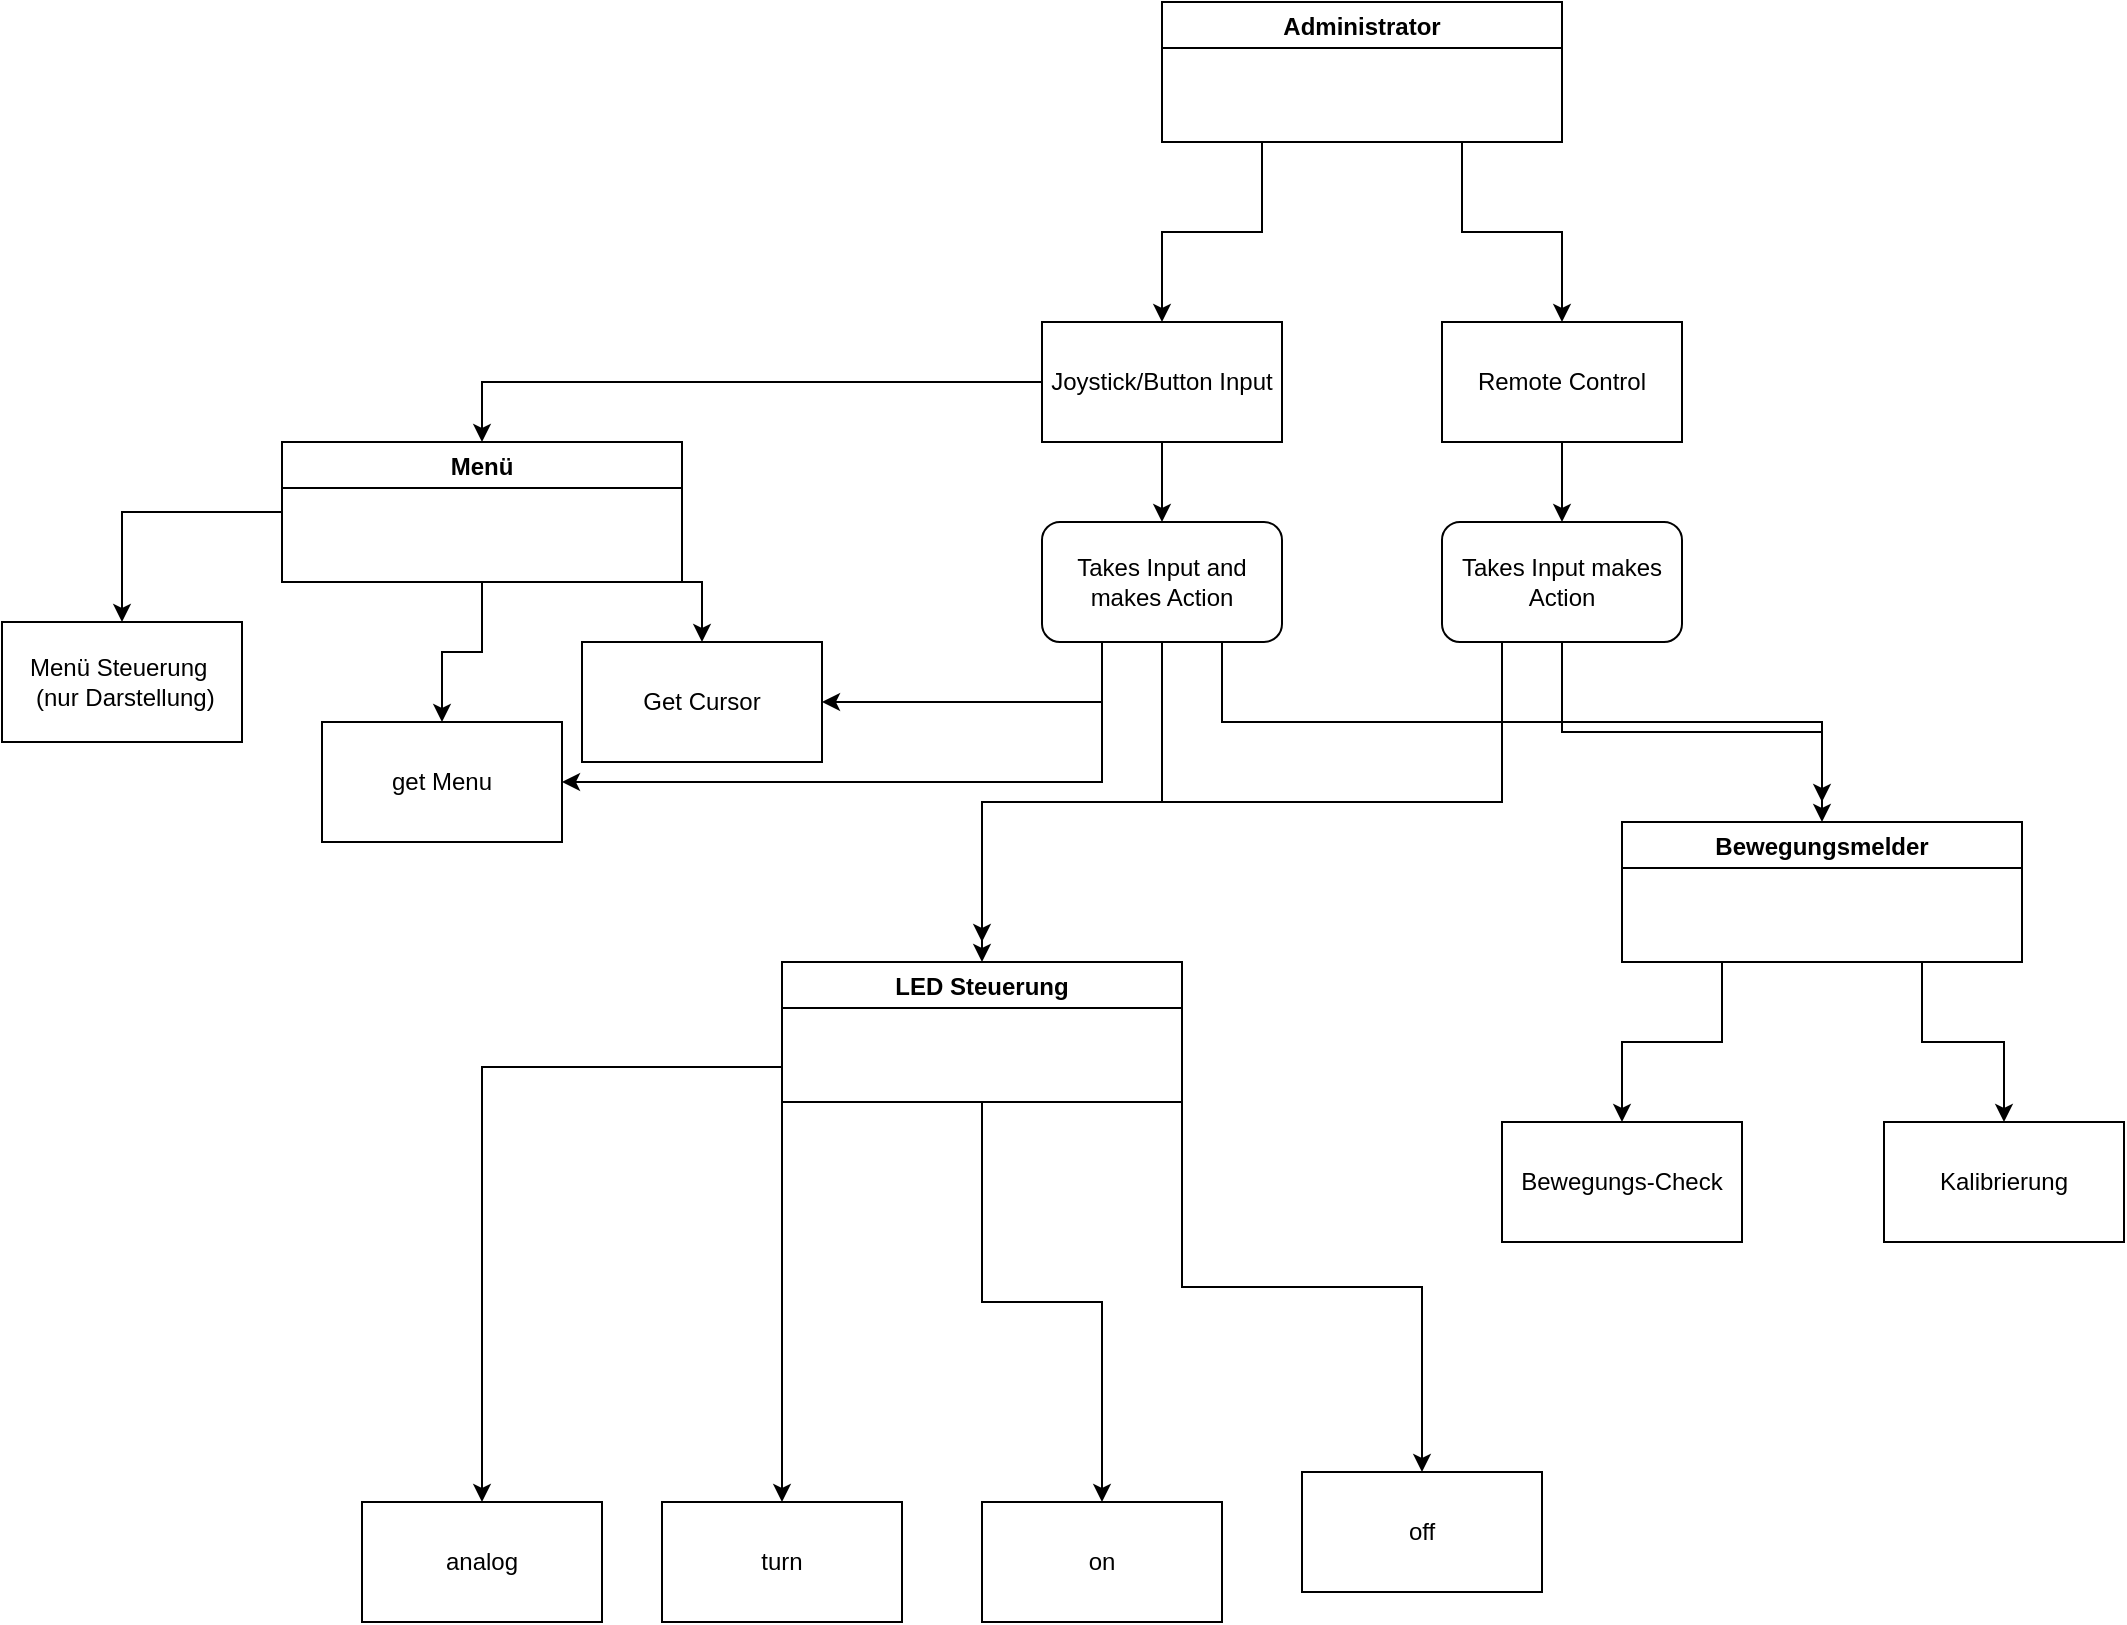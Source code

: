 <mxfile version="14.5.1" type="device"><diagram id="C5RBs43oDa-KdzZeNtuy" name="Page-1"><mxGraphModel dx="1662" dy="2031" grid="1" gridSize="10" guides="1" tooltips="1" connect="1" arrows="1" fold="1" page="1" pageScale="1" pageWidth="827" pageHeight="1169" math="0" shadow="0"><root><mxCell id="WIyWlLk6GJQsqaUBKTNV-0"/><mxCell id="WIyWlLk6GJQsqaUBKTNV-1" parent="WIyWlLk6GJQsqaUBKTNV-0"/><mxCell id="KCSQLbrCJZjur8Z_ML5--18" style="edgeStyle=orthogonalEdgeStyle;rounded=0;orthogonalLoop=1;jettySize=auto;html=1;exitX=0.75;exitY=1;exitDx=0;exitDy=0;entryX=0.5;entryY=0;entryDx=0;entryDy=0;" parent="WIyWlLk6GJQsqaUBKTNV-1" source="wamrE5rGd0Gxn3zn_BJu-1" target="wamrE5rGd0Gxn3zn_BJu-7" edge="1"><mxGeometry relative="1" as="geometry"/></mxCell><mxCell id="KCSQLbrCJZjur8Z_ML5--19" style="edgeStyle=orthogonalEdgeStyle;rounded=0;orthogonalLoop=1;jettySize=auto;html=1;exitX=0.25;exitY=1;exitDx=0;exitDy=0;" parent="WIyWlLk6GJQsqaUBKTNV-1" source="wamrE5rGd0Gxn3zn_BJu-1" target="wamrE5rGd0Gxn3zn_BJu-8" edge="1"><mxGeometry relative="1" as="geometry"/></mxCell><mxCell id="wamrE5rGd0Gxn3zn_BJu-1" value="Bewegungsmelder" style="swimlane;" parent="WIyWlLk6GJQsqaUBKTNV-1" vertex="1"><mxGeometry x="1110" y="260" width="200" height="70" as="geometry"/></mxCell><mxCell id="wamrE5rGd0Gxn3zn_BJu-41" style="edgeStyle=orthogonalEdgeStyle;rounded=0;orthogonalLoop=1;jettySize=auto;html=1;exitX=1;exitY=1;exitDx=0;exitDy=0;entryX=0.5;entryY=0;entryDx=0;entryDy=0;" parent="WIyWlLk6GJQsqaUBKTNV-1" source="wamrE5rGd0Gxn3zn_BJu-2" target="wamrE5rGd0Gxn3zn_BJu-40" edge="1"><mxGeometry relative="1" as="geometry"/></mxCell><mxCell id="b1coHgFj02PSB5wW20WN-13" style="edgeStyle=orthogonalEdgeStyle;rounded=0;orthogonalLoop=1;jettySize=auto;html=1;exitX=0;exitY=0.5;exitDx=0;exitDy=0;" edge="1" parent="WIyWlLk6GJQsqaUBKTNV-1" source="wamrE5rGd0Gxn3zn_BJu-2" target="wamrE5rGd0Gxn3zn_BJu-35"><mxGeometry relative="1" as="geometry"/></mxCell><mxCell id="b1coHgFj02PSB5wW20WN-14" style="edgeStyle=orthogonalEdgeStyle;rounded=0;orthogonalLoop=1;jettySize=auto;html=1;exitX=0.5;exitY=1;exitDx=0;exitDy=0;entryX=0.5;entryY=0;entryDx=0;entryDy=0;" edge="1" parent="WIyWlLk6GJQsqaUBKTNV-1" source="wamrE5rGd0Gxn3zn_BJu-2" target="b1coHgFj02PSB5wW20WN-10"><mxGeometry relative="1" as="geometry"/></mxCell><mxCell id="wamrE5rGd0Gxn3zn_BJu-2" value="Menü" style="swimlane;" parent="WIyWlLk6GJQsqaUBKTNV-1" vertex="1"><mxGeometry x="440" y="70" width="200" height="70" as="geometry"/></mxCell><mxCell id="b1coHgFj02PSB5wW20WN-5" style="edgeStyle=orthogonalEdgeStyle;rounded=0;orthogonalLoop=1;jettySize=auto;html=1;exitX=1;exitY=1;exitDx=0;exitDy=0;entryX=0.5;entryY=0;entryDx=0;entryDy=0;" edge="1" parent="WIyWlLk6GJQsqaUBKTNV-1" source="wamrE5rGd0Gxn3zn_BJu-3" target="b1coHgFj02PSB5wW20WN-1"><mxGeometry relative="1" as="geometry"/></mxCell><mxCell id="b1coHgFj02PSB5wW20WN-6" style="edgeStyle=orthogonalEdgeStyle;rounded=0;orthogonalLoop=1;jettySize=auto;html=1;exitX=0.5;exitY=1;exitDx=0;exitDy=0;entryX=0.5;entryY=0;entryDx=0;entryDy=0;" edge="1" parent="WIyWlLk6GJQsqaUBKTNV-1" source="wamrE5rGd0Gxn3zn_BJu-3" target="b1coHgFj02PSB5wW20WN-0"><mxGeometry relative="1" as="geometry"/></mxCell><mxCell id="b1coHgFj02PSB5wW20WN-7" style="edgeStyle=orthogonalEdgeStyle;rounded=0;orthogonalLoop=1;jettySize=auto;html=1;exitX=0;exitY=1;exitDx=0;exitDy=0;entryX=0.5;entryY=0;entryDx=0;entryDy=0;" edge="1" parent="WIyWlLk6GJQsqaUBKTNV-1" source="wamrE5rGd0Gxn3zn_BJu-3" target="b1coHgFj02PSB5wW20WN-2"><mxGeometry relative="1" as="geometry"/></mxCell><mxCell id="b1coHgFj02PSB5wW20WN-9" style="edgeStyle=orthogonalEdgeStyle;rounded=0;orthogonalLoop=1;jettySize=auto;html=1;exitX=0;exitY=0.75;exitDx=0;exitDy=0;entryX=0.5;entryY=0;entryDx=0;entryDy=0;" edge="1" parent="WIyWlLk6GJQsqaUBKTNV-1" source="wamrE5rGd0Gxn3zn_BJu-3" target="b1coHgFj02PSB5wW20WN-4"><mxGeometry relative="1" as="geometry"/></mxCell><mxCell id="wamrE5rGd0Gxn3zn_BJu-3" value="LED Steuerung" style="swimlane;" parent="WIyWlLk6GJQsqaUBKTNV-1" vertex="1"><mxGeometry x="690" y="330" width="200" height="70" as="geometry"/></mxCell><mxCell id="wamrE5rGd0Gxn3zn_BJu-7" value="Kalibrierung" style="rounded=0;whiteSpace=wrap;html=1;" parent="WIyWlLk6GJQsqaUBKTNV-1" vertex="1"><mxGeometry x="1241" y="410" width="120" height="60" as="geometry"/></mxCell><mxCell id="wamrE5rGd0Gxn3zn_BJu-8" value="Bewegungs-Check" style="rounded=0;whiteSpace=wrap;html=1;" parent="WIyWlLk6GJQsqaUBKTNV-1" vertex="1"><mxGeometry x="1050" y="410" width="120" height="60" as="geometry"/></mxCell><mxCell id="wamrE5rGd0Gxn3zn_BJu-25" style="edgeStyle=orthogonalEdgeStyle;rounded=0;orthogonalLoop=1;jettySize=auto;html=1;exitX=0.5;exitY=1;exitDx=0;exitDy=0;entryX=0.5;entryY=0;entryDx=0;entryDy=0;" parent="WIyWlLk6GJQsqaUBKTNV-1" source="wamrE5rGd0Gxn3zn_BJu-14" edge="1"><mxGeometry relative="1" as="geometry"><mxPoint x="880" y="110.0" as="targetPoint"/></mxGeometry></mxCell><mxCell id="wamrE5rGd0Gxn3zn_BJu-33" style="edgeStyle=orthogonalEdgeStyle;rounded=0;orthogonalLoop=1;jettySize=auto;html=1;exitX=0;exitY=0.5;exitDx=0;exitDy=0;entryX=0.5;entryY=0;entryDx=0;entryDy=0;" parent="WIyWlLk6GJQsqaUBKTNV-1" source="wamrE5rGd0Gxn3zn_BJu-14" target="wamrE5rGd0Gxn3zn_BJu-2" edge="1"><mxGeometry relative="1" as="geometry"/></mxCell><mxCell id="wamrE5rGd0Gxn3zn_BJu-14" value="Joystick/Button Input" style="rounded=0;whiteSpace=wrap;html=1;" parent="WIyWlLk6GJQsqaUBKTNV-1" vertex="1"><mxGeometry x="820" y="10" width="120" height="60" as="geometry"/></mxCell><mxCell id="wamrE5rGd0Gxn3zn_BJu-20" style="edgeStyle=orthogonalEdgeStyle;rounded=0;orthogonalLoop=1;jettySize=auto;html=1;exitX=0.5;exitY=1;exitDx=0;exitDy=0;entryX=0.5;entryY=0;entryDx=0;entryDy=0;" parent="WIyWlLk6GJQsqaUBKTNV-1" source="wamrE5rGd0Gxn3zn_BJu-16" edge="1"><mxGeometry relative="1" as="geometry"><mxPoint x="1080" y="110.0" as="targetPoint"/></mxGeometry></mxCell><mxCell id="wamrE5rGd0Gxn3zn_BJu-16" value="Remote Control" style="rounded=0;whiteSpace=wrap;html=1;" parent="WIyWlLk6GJQsqaUBKTNV-1" vertex="1"><mxGeometry x="1020" y="10" width="120" height="60" as="geometry"/></mxCell><mxCell id="wamrE5rGd0Gxn3zn_BJu-29" style="edgeStyle=orthogonalEdgeStyle;rounded=0;orthogonalLoop=1;jettySize=auto;html=1;exitX=0.75;exitY=1;exitDx=0;exitDy=0;entryX=0.5;entryY=0;entryDx=0;entryDy=0;" parent="WIyWlLk6GJQsqaUBKTNV-1" source="wamrE5rGd0Gxn3zn_BJu-26" target="wamrE5rGd0Gxn3zn_BJu-16" edge="1"><mxGeometry relative="1" as="geometry"><mxPoint x="1080" as="targetPoint"/></mxGeometry></mxCell><mxCell id="wamrE5rGd0Gxn3zn_BJu-30" style="edgeStyle=orthogonalEdgeStyle;rounded=0;orthogonalLoop=1;jettySize=auto;html=1;exitX=0.25;exitY=1;exitDx=0;exitDy=0;entryX=0.5;entryY=0;entryDx=0;entryDy=0;" parent="WIyWlLk6GJQsqaUBKTNV-1" source="wamrE5rGd0Gxn3zn_BJu-26" target="wamrE5rGd0Gxn3zn_BJu-14" edge="1"><mxGeometry relative="1" as="geometry"/></mxCell><mxCell id="wamrE5rGd0Gxn3zn_BJu-26" value="Administrator" style="swimlane;" parent="WIyWlLk6GJQsqaUBKTNV-1" vertex="1"><mxGeometry x="880" y="-150" width="200" height="70" as="geometry"/></mxCell><mxCell id="KCSQLbrCJZjur8Z_ML5--6" style="edgeStyle=orthogonalEdgeStyle;rounded=0;orthogonalLoop=1;jettySize=auto;html=1;exitX=0.25;exitY=1;exitDx=0;exitDy=0;entryX=1;entryY=0.5;entryDx=0;entryDy=0;" parent="WIyWlLk6GJQsqaUBKTNV-1" source="wamrE5rGd0Gxn3zn_BJu-31" target="wamrE5rGd0Gxn3zn_BJu-40" edge="1"><mxGeometry relative="1" as="geometry"/></mxCell><mxCell id="KCSQLbrCJZjur8Z_ML5--23" style="edgeStyle=orthogonalEdgeStyle;rounded=0;orthogonalLoop=1;jettySize=auto;html=1;exitX=0.75;exitY=1;exitDx=0;exitDy=0;" parent="WIyWlLk6GJQsqaUBKTNV-1" source="wamrE5rGd0Gxn3zn_BJu-31" edge="1"><mxGeometry relative="1" as="geometry"><mxPoint x="1210" y="250" as="targetPoint"/><Array as="points"><mxPoint x="910" y="210"/><mxPoint x="1210" y="210"/></Array></mxGeometry></mxCell><mxCell id="b1coHgFj02PSB5wW20WN-3" style="edgeStyle=orthogonalEdgeStyle;rounded=0;orthogonalLoop=1;jettySize=auto;html=1;exitX=0.5;exitY=1;exitDx=0;exitDy=0;" edge="1" parent="WIyWlLk6GJQsqaUBKTNV-1" source="wamrE5rGd0Gxn3zn_BJu-31"><mxGeometry relative="1" as="geometry"><mxPoint x="790" y="320" as="targetPoint"/><Array as="points"><mxPoint x="880" y="250"/><mxPoint x="790" y="250"/></Array></mxGeometry></mxCell><mxCell id="b1coHgFj02PSB5wW20WN-15" style="edgeStyle=orthogonalEdgeStyle;rounded=0;orthogonalLoop=1;jettySize=auto;html=1;exitX=0.25;exitY=1;exitDx=0;exitDy=0;entryX=1;entryY=0.5;entryDx=0;entryDy=0;" edge="1" parent="WIyWlLk6GJQsqaUBKTNV-1" source="wamrE5rGd0Gxn3zn_BJu-31" target="b1coHgFj02PSB5wW20WN-10"><mxGeometry relative="1" as="geometry"><Array as="points"><mxPoint x="850" y="240"/><mxPoint x="580" y="240"/></Array></mxGeometry></mxCell><mxCell id="wamrE5rGd0Gxn3zn_BJu-31" value="Takes Input and makes Action" style="rounded=1;whiteSpace=wrap;html=1;" parent="WIyWlLk6GJQsqaUBKTNV-1" vertex="1"><mxGeometry x="820" y="110" width="120" height="60" as="geometry"/></mxCell><mxCell id="KCSQLbrCJZjur8Z_ML5--16" style="edgeStyle=orthogonalEdgeStyle;rounded=0;orthogonalLoop=1;jettySize=auto;html=1;exitX=0.5;exitY=1;exitDx=0;exitDy=0;entryX=0.5;entryY=0;entryDx=0;entryDy=0;" parent="WIyWlLk6GJQsqaUBKTNV-1" source="wamrE5rGd0Gxn3zn_BJu-32" target="wamrE5rGd0Gxn3zn_BJu-1" edge="1"><mxGeometry relative="1" as="geometry"/></mxCell><mxCell id="KCSQLbrCJZjur8Z_ML5--21" style="edgeStyle=orthogonalEdgeStyle;rounded=0;orthogonalLoop=1;jettySize=auto;html=1;exitX=0.25;exitY=1;exitDx=0;exitDy=0;" parent="WIyWlLk6GJQsqaUBKTNV-1" source="wamrE5rGd0Gxn3zn_BJu-32" target="wamrE5rGd0Gxn3zn_BJu-3" edge="1"><mxGeometry relative="1" as="geometry"/></mxCell><mxCell id="wamrE5rGd0Gxn3zn_BJu-32" value="Takes Input makes Action" style="rounded=1;whiteSpace=wrap;html=1;" parent="WIyWlLk6GJQsqaUBKTNV-1" vertex="1"><mxGeometry x="1020" y="110" width="120" height="60" as="geometry"/></mxCell><mxCell id="wamrE5rGd0Gxn3zn_BJu-35" value="Menü Steuerung&amp;nbsp; &amp;nbsp;(nur Darstellung)" style="rounded=0;whiteSpace=wrap;html=1;" parent="WIyWlLk6GJQsqaUBKTNV-1" vertex="1"><mxGeometry x="300" y="160" width="120" height="60" as="geometry"/></mxCell><mxCell id="wamrE5rGd0Gxn3zn_BJu-40" value="Get Cursor" style="rounded=0;whiteSpace=wrap;html=1;" parent="WIyWlLk6GJQsqaUBKTNV-1" vertex="1"><mxGeometry x="590" y="170" width="120" height="60" as="geometry"/></mxCell><mxCell id="b1coHgFj02PSB5wW20WN-0" value="on" style="rounded=0;whiteSpace=wrap;html=1;" vertex="1" parent="WIyWlLk6GJQsqaUBKTNV-1"><mxGeometry x="790" y="600" width="120" height="60" as="geometry"/></mxCell><mxCell id="b1coHgFj02PSB5wW20WN-1" value="off" style="rounded=0;whiteSpace=wrap;html=1;" vertex="1" parent="WIyWlLk6GJQsqaUBKTNV-1"><mxGeometry x="950" y="585" width="120" height="60" as="geometry"/></mxCell><mxCell id="b1coHgFj02PSB5wW20WN-2" value="turn" style="rounded=0;whiteSpace=wrap;html=1;" vertex="1" parent="WIyWlLk6GJQsqaUBKTNV-1"><mxGeometry x="630" y="600" width="120" height="60" as="geometry"/></mxCell><mxCell id="b1coHgFj02PSB5wW20WN-4" value="analog" style="rounded=0;whiteSpace=wrap;html=1;" vertex="1" parent="WIyWlLk6GJQsqaUBKTNV-1"><mxGeometry x="480" y="600" width="120" height="60" as="geometry"/></mxCell><mxCell id="b1coHgFj02PSB5wW20WN-10" value="get Menu" style="rounded=0;whiteSpace=wrap;html=1;" vertex="1" parent="WIyWlLk6GJQsqaUBKTNV-1"><mxGeometry x="460" y="210" width="120" height="60" as="geometry"/></mxCell></root></mxGraphModel></diagram></mxfile>